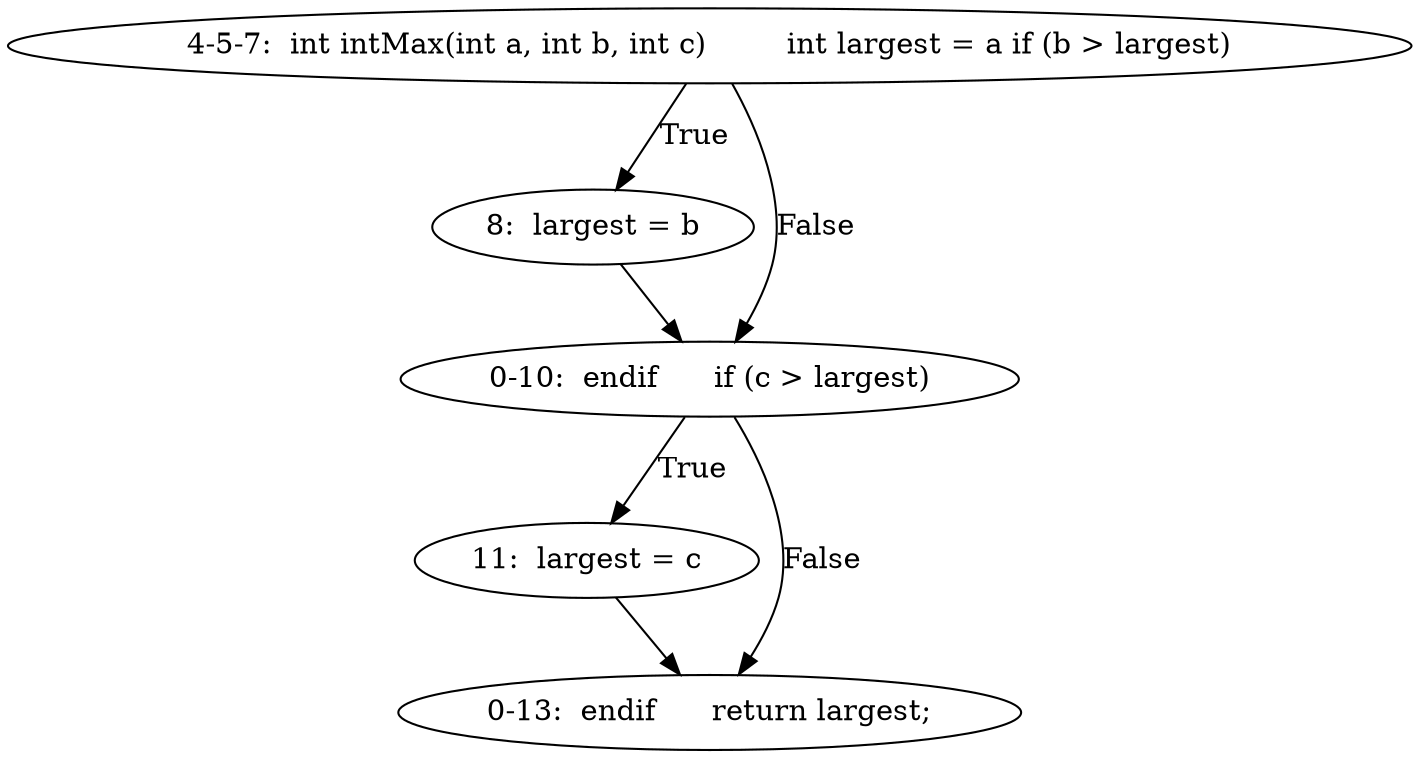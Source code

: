 digraph result_test { 
// graph-vertices
  a2  [label="4-5-7:  int intMax(int a, int b, int c)	int largest = a	if (b > largest)"]; 
  3  [label="8:  largest = b"]; 
  a3  [label="0-10:  endif	if (c > largest)"]; 
  6  [label="11:  largest = c"]; 
  a4  [label="0-13:  endif	return largest;"]; 
// graph-edges
  a2 -> 3  [label="True"]; 
  3 -> a3;
  a2 -> a3  [label="False"]; 
  a3 -> 6  [label="True"]; 
  6 -> a4;
  a3 -> a4  [label="False"]; 
}